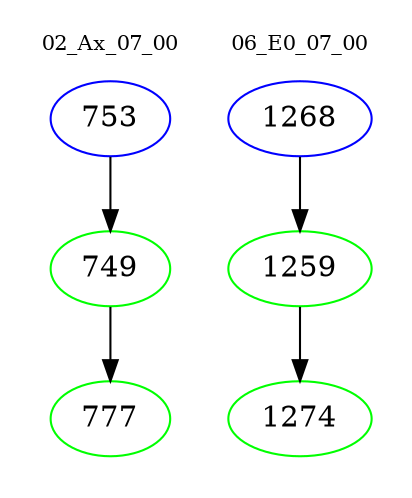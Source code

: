 digraph{
subgraph cluster_0 {
color = white
label = "02_Ax_07_00";
fontsize=10;
T0_753 [label="753", color="blue"]
T0_753 -> T0_749 [color="black"]
T0_749 [label="749", color="green"]
T0_749 -> T0_777 [color="black"]
T0_777 [label="777", color="green"]
}
subgraph cluster_1 {
color = white
label = "06_E0_07_00";
fontsize=10;
T1_1268 [label="1268", color="blue"]
T1_1268 -> T1_1259 [color="black"]
T1_1259 [label="1259", color="green"]
T1_1259 -> T1_1274 [color="black"]
T1_1274 [label="1274", color="green"]
}
}
